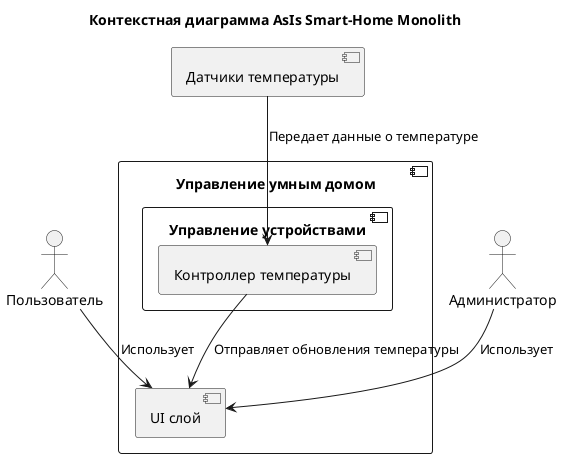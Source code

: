 @startuml
title Контекстная диаграмма AsIs Smart-Home Monolith

!define RECTANGLE component
!define PERSON actor

' Определяем внешние системы
PERSON Пользователь
PERSON Администратор
component "Датчики температуры" as Sensors

' Определяем приложение
RECTANGLE "Управление умным домом" as SmartHomeApp {
    component "Управление устройствами" as DeviceManagement {
        component "Контроллер температуры" as TemperatureController
    }
    component "UI слой" as UI
}

' Определяем связи
Пользователь --> UI : Использует
Администратор --> UI : Использует
Sensors --> TemperatureController : Передает данные о температуре
TemperatureController --> UI : Отправляет обновления температуры

@enduml
